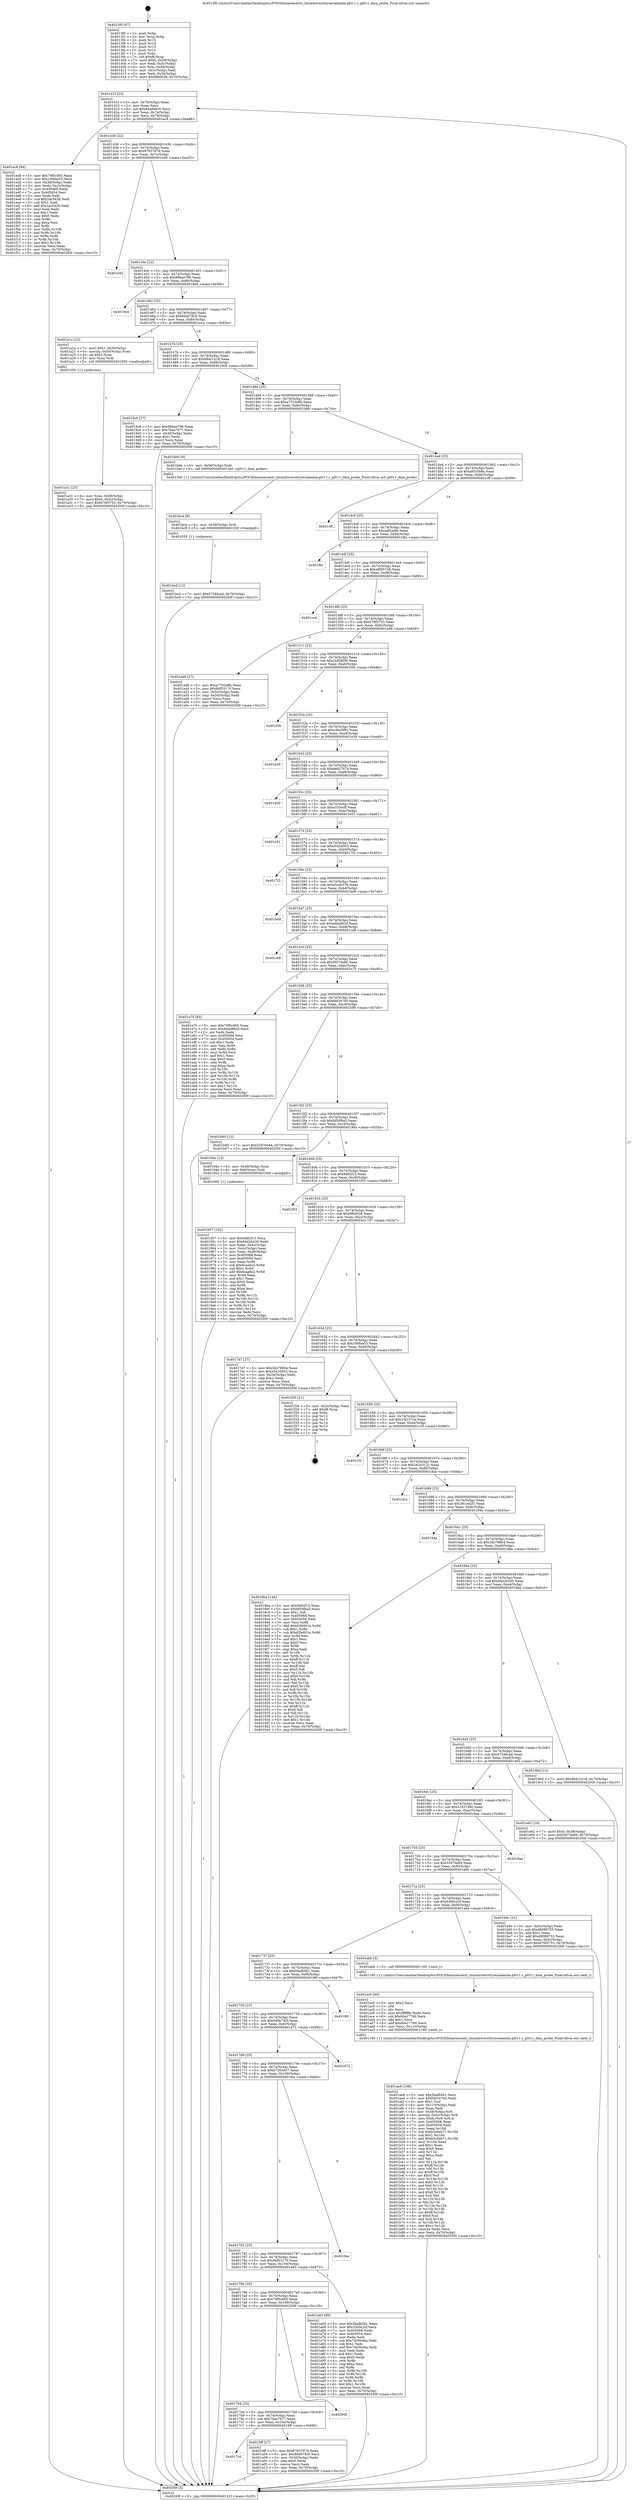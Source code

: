digraph "0x4013f0" {
  label = "0x4013f0 (/mnt/c/Users/mathe/Desktop/tcc/POCII/binaries/extr_linuxdriversttyserialamba-pl011.c_pl011_dma_probe_Final-ollvm.out::main(0))"
  labelloc = "t"
  node[shape=record]

  Entry [label="",width=0.3,height=0.3,shape=circle,fillcolor=black,style=filled]
  "0x40141f" [label="{
     0x40141f [23]\l
     | [instrs]\l
     &nbsp;&nbsp;0x40141f \<+3\>: mov -0x70(%rbp),%eax\l
     &nbsp;&nbsp;0x401422 \<+2\>: mov %eax,%ecx\l
     &nbsp;&nbsp;0x401424 \<+6\>: sub $0x84ad98c0,%ecx\l
     &nbsp;&nbsp;0x40142a \<+3\>: mov %eax,-0x74(%rbp)\l
     &nbsp;&nbsp;0x40142d \<+3\>: mov %ecx,-0x78(%rbp)\l
     &nbsp;&nbsp;0x401430 \<+6\>: je 0000000000401ec8 \<main+0xad8\>\l
  }"]
  "0x401ec8" [label="{
     0x401ec8 [94]\l
     | [instrs]\l
     &nbsp;&nbsp;0x401ec8 \<+5\>: mov $0x76f0c065,%eax\l
     &nbsp;&nbsp;0x401ecd \<+5\>: mov $0x106fae53,%ecx\l
     &nbsp;&nbsp;0x401ed2 \<+3\>: mov -0x38(%rbp),%edx\l
     &nbsp;&nbsp;0x401ed5 \<+3\>: mov %edx,-0x2c(%rbp)\l
     &nbsp;&nbsp;0x401ed8 \<+7\>: mov 0x405068,%edx\l
     &nbsp;&nbsp;0x401edf \<+7\>: mov 0x405054,%esi\l
     &nbsp;&nbsp;0x401ee6 \<+2\>: mov %edx,%edi\l
     &nbsp;&nbsp;0x401ee8 \<+6\>: sub $0x2ac5428,%edi\l
     &nbsp;&nbsp;0x401eee \<+3\>: sub $0x1,%edi\l
     &nbsp;&nbsp;0x401ef1 \<+6\>: add $0x2ac5428,%edi\l
     &nbsp;&nbsp;0x401ef7 \<+3\>: imul %edi,%edx\l
     &nbsp;&nbsp;0x401efa \<+3\>: and $0x1,%edx\l
     &nbsp;&nbsp;0x401efd \<+3\>: cmp $0x0,%edx\l
     &nbsp;&nbsp;0x401f00 \<+4\>: sete %r8b\l
     &nbsp;&nbsp;0x401f04 \<+3\>: cmp $0xa,%esi\l
     &nbsp;&nbsp;0x401f07 \<+4\>: setl %r9b\l
     &nbsp;&nbsp;0x401f0b \<+3\>: mov %r8b,%r10b\l
     &nbsp;&nbsp;0x401f0e \<+3\>: and %r9b,%r10b\l
     &nbsp;&nbsp;0x401f11 \<+3\>: xor %r9b,%r8b\l
     &nbsp;&nbsp;0x401f14 \<+3\>: or %r8b,%r10b\l
     &nbsp;&nbsp;0x401f17 \<+4\>: test $0x1,%r10b\l
     &nbsp;&nbsp;0x401f1b \<+3\>: cmovne %ecx,%eax\l
     &nbsp;&nbsp;0x401f1e \<+3\>: mov %eax,-0x70(%rbp)\l
     &nbsp;&nbsp;0x401f21 \<+5\>: jmp 000000000040200f \<main+0xc1f\>\l
  }"]
  "0x401436" [label="{
     0x401436 [22]\l
     | [instrs]\l
     &nbsp;&nbsp;0x401436 \<+5\>: jmp 000000000040143b \<main+0x4b\>\l
     &nbsp;&nbsp;0x40143b \<+3\>: mov -0x74(%rbp),%eax\l
     &nbsp;&nbsp;0x40143e \<+5\>: sub $0x8763767d,%eax\l
     &nbsp;&nbsp;0x401443 \<+3\>: mov %eax,-0x7c(%rbp)\l
     &nbsp;&nbsp;0x401446 \<+6\>: je 0000000000401e45 \<main+0xa55\>\l
  }"]
  Exit [label="",width=0.3,height=0.3,shape=circle,fillcolor=black,style=filled,peripheries=2]
  "0x401e45" [label="{
     0x401e45\l
  }", style=dashed]
  "0x40144c" [label="{
     0x40144c [22]\l
     | [instrs]\l
     &nbsp;&nbsp;0x40144c \<+5\>: jmp 0000000000401451 \<main+0x61\>\l
     &nbsp;&nbsp;0x401451 \<+3\>: mov -0x74(%rbp),%eax\l
     &nbsp;&nbsp;0x401454 \<+5\>: sub $0x886ae796,%eax\l
     &nbsp;&nbsp;0x401459 \<+3\>: mov %eax,-0x80(%rbp)\l
     &nbsp;&nbsp;0x40145c \<+6\>: je 00000000004019e4 \<main+0x5f4\>\l
  }"]
  "0x401bcd" [label="{
     0x401bcd [12]\l
     | [instrs]\l
     &nbsp;&nbsp;0x401bcd \<+7\>: movl $0x47348cad,-0x70(%rbp)\l
     &nbsp;&nbsp;0x401bd4 \<+5\>: jmp 000000000040200f \<main+0xc1f\>\l
  }"]
  "0x4019e4" [label="{
     0x4019e4\l
  }", style=dashed]
  "0x401462" [label="{
     0x401462 [25]\l
     | [instrs]\l
     &nbsp;&nbsp;0x401462 \<+5\>: jmp 0000000000401467 \<main+0x77\>\l
     &nbsp;&nbsp;0x401467 \<+3\>: mov -0x74(%rbp),%eax\l
     &nbsp;&nbsp;0x40146a \<+5\>: sub $0x8dd078c0,%eax\l
     &nbsp;&nbsp;0x40146f \<+6\>: mov %eax,-0x84(%rbp)\l
     &nbsp;&nbsp;0x401475 \<+6\>: je 0000000000401a1a \<main+0x62a\>\l
  }"]
  "0x401bc4" [label="{
     0x401bc4 [9]\l
     | [instrs]\l
     &nbsp;&nbsp;0x401bc4 \<+4\>: mov -0x58(%rbp),%rdi\l
     &nbsp;&nbsp;0x401bc8 \<+5\>: call 0000000000401030 \<free@plt\>\l
     | [calls]\l
     &nbsp;&nbsp;0x401030 \{1\} (unknown)\l
  }"]
  "0x401a1a" [label="{
     0x401a1a [23]\l
     | [instrs]\l
     &nbsp;&nbsp;0x401a1a \<+7\>: movl $0x1,-0x50(%rbp)\l
     &nbsp;&nbsp;0x401a21 \<+4\>: movslq -0x50(%rbp),%rax\l
     &nbsp;&nbsp;0x401a25 \<+4\>: shl $0x2,%rax\l
     &nbsp;&nbsp;0x401a29 \<+3\>: mov %rax,%rdi\l
     &nbsp;&nbsp;0x401a2c \<+5\>: call 0000000000401050 \<malloc@plt\>\l
     | [calls]\l
     &nbsp;&nbsp;0x401050 \{1\} (unknown)\l
  }"]
  "0x40147b" [label="{
     0x40147b [25]\l
     | [instrs]\l
     &nbsp;&nbsp;0x40147b \<+5\>: jmp 0000000000401480 \<main+0x90\>\l
     &nbsp;&nbsp;0x401480 \<+3\>: mov -0x74(%rbp),%eax\l
     &nbsp;&nbsp;0x401483 \<+5\>: sub $0x984c1418,%eax\l
     &nbsp;&nbsp;0x401488 \<+6\>: mov %eax,-0x88(%rbp)\l
     &nbsp;&nbsp;0x40148e \<+6\>: je 00000000004019c9 \<main+0x5d9\>\l
  }"]
  "0x401ae8" [label="{
     0x401ae8 [168]\l
     | [instrs]\l
     &nbsp;&nbsp;0x401ae8 \<+5\>: mov $0x5bafb5b1,%ecx\l
     &nbsp;&nbsp;0x401aed \<+5\>: mov $0xf4834760,%edx\l
     &nbsp;&nbsp;0x401af2 \<+3\>: mov $0x1,%sil\l
     &nbsp;&nbsp;0x401af5 \<+6\>: mov -0x110(%rbp),%edi\l
     &nbsp;&nbsp;0x401afb \<+3\>: imul %eax,%edi\l
     &nbsp;&nbsp;0x401afe \<+4\>: mov -0x58(%rbp),%r8\l
     &nbsp;&nbsp;0x401b02 \<+4\>: movslq -0x5c(%rbp),%r9\l
     &nbsp;&nbsp;0x401b06 \<+4\>: mov %edi,(%r8,%r9,4)\l
     &nbsp;&nbsp;0x401b0a \<+7\>: mov 0x405068,%eax\l
     &nbsp;&nbsp;0x401b11 \<+7\>: mov 0x405054,%edi\l
     &nbsp;&nbsp;0x401b18 \<+3\>: mov %eax,%r10d\l
     &nbsp;&nbsp;0x401b1b \<+7\>: sub $0xb3c0eb71,%r10d\l
     &nbsp;&nbsp;0x401b22 \<+4\>: sub $0x1,%r10d\l
     &nbsp;&nbsp;0x401b26 \<+7\>: add $0xb3c0eb71,%r10d\l
     &nbsp;&nbsp;0x401b2d \<+4\>: imul %r10d,%eax\l
     &nbsp;&nbsp;0x401b31 \<+3\>: and $0x1,%eax\l
     &nbsp;&nbsp;0x401b34 \<+3\>: cmp $0x0,%eax\l
     &nbsp;&nbsp;0x401b37 \<+4\>: sete %r11b\l
     &nbsp;&nbsp;0x401b3b \<+3\>: cmp $0xa,%edi\l
     &nbsp;&nbsp;0x401b3e \<+3\>: setl %bl\l
     &nbsp;&nbsp;0x401b41 \<+3\>: mov %r11b,%r14b\l
     &nbsp;&nbsp;0x401b44 \<+4\>: xor $0xff,%r14b\l
     &nbsp;&nbsp;0x401b48 \<+3\>: mov %bl,%r15b\l
     &nbsp;&nbsp;0x401b4b \<+4\>: xor $0xff,%r15b\l
     &nbsp;&nbsp;0x401b4f \<+4\>: xor $0x0,%sil\l
     &nbsp;&nbsp;0x401b53 \<+3\>: mov %r14b,%r12b\l
     &nbsp;&nbsp;0x401b56 \<+4\>: and $0x0,%r12b\l
     &nbsp;&nbsp;0x401b5a \<+3\>: and %sil,%r11b\l
     &nbsp;&nbsp;0x401b5d \<+3\>: mov %r15b,%r13b\l
     &nbsp;&nbsp;0x401b60 \<+4\>: and $0x0,%r13b\l
     &nbsp;&nbsp;0x401b64 \<+3\>: and %sil,%bl\l
     &nbsp;&nbsp;0x401b67 \<+3\>: or %r11b,%r12b\l
     &nbsp;&nbsp;0x401b6a \<+3\>: or %bl,%r13b\l
     &nbsp;&nbsp;0x401b6d \<+3\>: xor %r13b,%r12b\l
     &nbsp;&nbsp;0x401b70 \<+3\>: or %r15b,%r14b\l
     &nbsp;&nbsp;0x401b73 \<+4\>: xor $0xff,%r14b\l
     &nbsp;&nbsp;0x401b77 \<+4\>: or $0x0,%sil\l
     &nbsp;&nbsp;0x401b7b \<+3\>: and %sil,%r14b\l
     &nbsp;&nbsp;0x401b7e \<+3\>: or %r14b,%r12b\l
     &nbsp;&nbsp;0x401b81 \<+4\>: test $0x1,%r12b\l
     &nbsp;&nbsp;0x401b85 \<+3\>: cmovne %edx,%ecx\l
     &nbsp;&nbsp;0x401b88 \<+3\>: mov %ecx,-0x70(%rbp)\l
     &nbsp;&nbsp;0x401b8b \<+5\>: jmp 000000000040200f \<main+0xc1f\>\l
  }"]
  "0x4019c9" [label="{
     0x4019c9 [27]\l
     | [instrs]\l
     &nbsp;&nbsp;0x4019c9 \<+5\>: mov $0x886ae796,%eax\l
     &nbsp;&nbsp;0x4019ce \<+5\>: mov $0x7baa7677,%ecx\l
     &nbsp;&nbsp;0x4019d3 \<+3\>: mov -0x30(%rbp),%edx\l
     &nbsp;&nbsp;0x4019d6 \<+3\>: cmp $0x1,%edx\l
     &nbsp;&nbsp;0x4019d9 \<+3\>: cmovl %ecx,%eax\l
     &nbsp;&nbsp;0x4019dc \<+3\>: mov %eax,-0x70(%rbp)\l
     &nbsp;&nbsp;0x4019df \<+5\>: jmp 000000000040200f \<main+0xc1f\>\l
  }"]
  "0x401494" [label="{
     0x401494 [25]\l
     | [instrs]\l
     &nbsp;&nbsp;0x401494 \<+5\>: jmp 0000000000401499 \<main+0xa9\>\l
     &nbsp;&nbsp;0x401499 \<+3\>: mov -0x74(%rbp),%eax\l
     &nbsp;&nbsp;0x40149c \<+5\>: sub $0xa7702e8b,%eax\l
     &nbsp;&nbsp;0x4014a1 \<+6\>: mov %eax,-0x8c(%rbp)\l
     &nbsp;&nbsp;0x4014a7 \<+6\>: je 0000000000401bbb \<main+0x7cb\>\l
  }"]
  "0x401ac0" [label="{
     0x401ac0 [40]\l
     | [instrs]\l
     &nbsp;&nbsp;0x401ac0 \<+5\>: mov $0x2,%ecx\l
     &nbsp;&nbsp;0x401ac5 \<+1\>: cltd\l
     &nbsp;&nbsp;0x401ac6 \<+2\>: idiv %ecx\l
     &nbsp;&nbsp;0x401ac8 \<+6\>: imul $0xfffffffe,%edx,%ecx\l
     &nbsp;&nbsp;0x401ace \<+6\>: sub $0x60a17780,%ecx\l
     &nbsp;&nbsp;0x401ad4 \<+3\>: add $0x1,%ecx\l
     &nbsp;&nbsp;0x401ad7 \<+6\>: add $0x60a17780,%ecx\l
     &nbsp;&nbsp;0x401add \<+6\>: mov %ecx,-0x110(%rbp)\l
     &nbsp;&nbsp;0x401ae3 \<+5\>: call 0000000000401160 \<next_i\>\l
     | [calls]\l
     &nbsp;&nbsp;0x401160 \{1\} (/mnt/c/Users/mathe/Desktop/tcc/POCII/binaries/extr_linuxdriversttyserialamba-pl011.c_pl011_dma_probe_Final-ollvm.out::next_i)\l
  }"]
  "0x401bbb" [label="{
     0x401bbb [9]\l
     | [instrs]\l
     &nbsp;&nbsp;0x401bbb \<+4\>: mov -0x58(%rbp),%rdi\l
     &nbsp;&nbsp;0x401bbf \<+5\>: call 00000000004013e0 \<pl011_dma_probe\>\l
     | [calls]\l
     &nbsp;&nbsp;0x4013e0 \{1\} (/mnt/c/Users/mathe/Desktop/tcc/POCII/binaries/extr_linuxdriversttyserialamba-pl011.c_pl011_dma_probe_Final-ollvm.out::pl011_dma_probe)\l
  }"]
  "0x4014ad" [label="{
     0x4014ad [25]\l
     | [instrs]\l
     &nbsp;&nbsp;0x4014ad \<+5\>: jmp 00000000004014b2 \<main+0xc2\>\l
     &nbsp;&nbsp;0x4014b2 \<+3\>: mov -0x74(%rbp),%eax\l
     &nbsp;&nbsp;0x4014b5 \<+5\>: sub $0xa93c0b8a,%eax\l
     &nbsp;&nbsp;0x4014ba \<+6\>: mov %eax,-0x90(%rbp)\l
     &nbsp;&nbsp;0x4014c0 \<+6\>: je 0000000000401cff \<main+0x90f\>\l
  }"]
  "0x401a31" [label="{
     0x401a31 [23]\l
     | [instrs]\l
     &nbsp;&nbsp;0x401a31 \<+4\>: mov %rax,-0x58(%rbp)\l
     &nbsp;&nbsp;0x401a35 \<+7\>: movl $0x0,-0x5c(%rbp)\l
     &nbsp;&nbsp;0x401a3c \<+7\>: movl $0xb76f3753,-0x70(%rbp)\l
     &nbsp;&nbsp;0x401a43 \<+5\>: jmp 000000000040200f \<main+0xc1f\>\l
  }"]
  "0x401cff" [label="{
     0x401cff\l
  }", style=dashed]
  "0x4014c6" [label="{
     0x4014c6 [25]\l
     | [instrs]\l
     &nbsp;&nbsp;0x4014c6 \<+5\>: jmp 00000000004014cb \<main+0xdb\>\l
     &nbsp;&nbsp;0x4014cb \<+3\>: mov -0x74(%rbp),%eax\l
     &nbsp;&nbsp;0x4014ce \<+5\>: sub $0xadf2adf0,%eax\l
     &nbsp;&nbsp;0x4014d3 \<+6\>: mov %eax,-0x94(%rbp)\l
     &nbsp;&nbsp;0x4014d9 \<+6\>: je 0000000000401fbc \<main+0xbcc\>\l
  }"]
  "0x4017cd" [label="{
     0x4017cd\l
  }", style=dashed]
  "0x401fbc" [label="{
     0x401fbc\l
  }", style=dashed]
  "0x4014df" [label="{
     0x4014df [25]\l
     | [instrs]\l
     &nbsp;&nbsp;0x4014df \<+5\>: jmp 00000000004014e4 \<main+0xf4\>\l
     &nbsp;&nbsp;0x4014e4 \<+3\>: mov -0x74(%rbp),%eax\l
     &nbsp;&nbsp;0x4014e7 \<+5\>: sub $0xaf605749,%eax\l
     &nbsp;&nbsp;0x4014ec \<+6\>: mov %eax,-0x98(%rbp)\l
     &nbsp;&nbsp;0x4014f2 \<+6\>: je 0000000000401ce4 \<main+0x8f4\>\l
  }"]
  "0x4019ff" [label="{
     0x4019ff [27]\l
     | [instrs]\l
     &nbsp;&nbsp;0x4019ff \<+5\>: mov $0x8763767d,%eax\l
     &nbsp;&nbsp;0x401a04 \<+5\>: mov $0x8dd078c0,%ecx\l
     &nbsp;&nbsp;0x401a09 \<+3\>: mov -0x30(%rbp),%edx\l
     &nbsp;&nbsp;0x401a0c \<+3\>: cmp $0x0,%edx\l
     &nbsp;&nbsp;0x401a0f \<+3\>: cmove %ecx,%eax\l
     &nbsp;&nbsp;0x401a12 \<+3\>: mov %eax,-0x70(%rbp)\l
     &nbsp;&nbsp;0x401a15 \<+5\>: jmp 000000000040200f \<main+0xc1f\>\l
  }"]
  "0x401ce4" [label="{
     0x401ce4\l
  }", style=dashed]
  "0x4014f8" [label="{
     0x4014f8 [25]\l
     | [instrs]\l
     &nbsp;&nbsp;0x4014f8 \<+5\>: jmp 00000000004014fd \<main+0x10d\>\l
     &nbsp;&nbsp;0x4014fd \<+3\>: mov -0x74(%rbp),%eax\l
     &nbsp;&nbsp;0x401500 \<+5\>: sub $0xb76f3753,%eax\l
     &nbsp;&nbsp;0x401505 \<+6\>: mov %eax,-0x9c(%rbp)\l
     &nbsp;&nbsp;0x40150b \<+6\>: je 0000000000401a48 \<main+0x658\>\l
  }"]
  "0x4017b4" [label="{
     0x4017b4 [25]\l
     | [instrs]\l
     &nbsp;&nbsp;0x4017b4 \<+5\>: jmp 00000000004017b9 \<main+0x3c9\>\l
     &nbsp;&nbsp;0x4017b9 \<+3\>: mov -0x74(%rbp),%eax\l
     &nbsp;&nbsp;0x4017bc \<+5\>: sub $0x7baa7677,%eax\l
     &nbsp;&nbsp;0x4017c1 \<+6\>: mov %eax,-0x10c(%rbp)\l
     &nbsp;&nbsp;0x4017c7 \<+6\>: je 00000000004019ff \<main+0x60f\>\l
  }"]
  "0x401a48" [label="{
     0x401a48 [27]\l
     | [instrs]\l
     &nbsp;&nbsp;0x401a48 \<+5\>: mov $0xa7702e8b,%eax\l
     &nbsp;&nbsp;0x401a4d \<+5\>: mov $0x6bf53170,%ecx\l
     &nbsp;&nbsp;0x401a52 \<+3\>: mov -0x5c(%rbp),%edx\l
     &nbsp;&nbsp;0x401a55 \<+3\>: cmp -0x50(%rbp),%edx\l
     &nbsp;&nbsp;0x401a58 \<+3\>: cmovl %ecx,%eax\l
     &nbsp;&nbsp;0x401a5b \<+3\>: mov %eax,-0x70(%rbp)\l
     &nbsp;&nbsp;0x401a5e \<+5\>: jmp 000000000040200f \<main+0xc1f\>\l
  }"]
  "0x401511" [label="{
     0x401511 [25]\l
     | [instrs]\l
     &nbsp;&nbsp;0x401511 \<+5\>: jmp 0000000000401516 \<main+0x126\>\l
     &nbsp;&nbsp;0x401516 \<+3\>: mov -0x74(%rbp),%eax\l
     &nbsp;&nbsp;0x401519 \<+5\>: sub $0xc2d58f38,%eax\l
     &nbsp;&nbsp;0x40151e \<+6\>: mov %eax,-0xa0(%rbp)\l
     &nbsp;&nbsp;0x401524 \<+6\>: je 0000000000401f3b \<main+0xb4b\>\l
  }"]
  "0x402008" [label="{
     0x402008\l
  }", style=dashed]
  "0x401f3b" [label="{
     0x401f3b\l
  }", style=dashed]
  "0x40152a" [label="{
     0x40152a [25]\l
     | [instrs]\l
     &nbsp;&nbsp;0x40152a \<+5\>: jmp 000000000040152f \<main+0x13f\>\l
     &nbsp;&nbsp;0x40152f \<+3\>: mov -0x74(%rbp),%eax\l
     &nbsp;&nbsp;0x401532 \<+5\>: sub $0xc4bc0f91,%eax\l
     &nbsp;&nbsp;0x401537 \<+6\>: mov %eax,-0xa4(%rbp)\l
     &nbsp;&nbsp;0x40153d \<+6\>: je 0000000000401e39 \<main+0xa49\>\l
  }"]
  "0x40179b" [label="{
     0x40179b [25]\l
     | [instrs]\l
     &nbsp;&nbsp;0x40179b \<+5\>: jmp 00000000004017a0 \<main+0x3b0\>\l
     &nbsp;&nbsp;0x4017a0 \<+3\>: mov -0x74(%rbp),%eax\l
     &nbsp;&nbsp;0x4017a3 \<+5\>: sub $0x76f0c065,%eax\l
     &nbsp;&nbsp;0x4017a8 \<+6\>: mov %eax,-0x108(%rbp)\l
     &nbsp;&nbsp;0x4017ae \<+6\>: je 0000000000402008 \<main+0xc18\>\l
  }"]
  "0x401e39" [label="{
     0x401e39\l
  }", style=dashed]
  "0x401543" [label="{
     0x401543 [25]\l
     | [instrs]\l
     &nbsp;&nbsp;0x401543 \<+5\>: jmp 0000000000401548 \<main+0x158\>\l
     &nbsp;&nbsp;0x401548 \<+3\>: mov -0x74(%rbp),%eax\l
     &nbsp;&nbsp;0x40154b \<+5\>: sub $0xded27b74,%eax\l
     &nbsp;&nbsp;0x401550 \<+6\>: mov %eax,-0xa8(%rbp)\l
     &nbsp;&nbsp;0x401556 \<+6\>: je 0000000000401d59 \<main+0x969\>\l
  }"]
  "0x401a63" [label="{
     0x401a63 [88]\l
     | [instrs]\l
     &nbsp;&nbsp;0x401a63 \<+5\>: mov $0x5bafb5b1,%eax\l
     &nbsp;&nbsp;0x401a68 \<+5\>: mov $0x5300c2cf,%ecx\l
     &nbsp;&nbsp;0x401a6d \<+7\>: mov 0x405068,%edx\l
     &nbsp;&nbsp;0x401a74 \<+7\>: mov 0x405054,%esi\l
     &nbsp;&nbsp;0x401a7b \<+2\>: mov %edx,%edi\l
     &nbsp;&nbsp;0x401a7d \<+6\>: sub $0x74d3b46a,%edi\l
     &nbsp;&nbsp;0x401a83 \<+3\>: sub $0x1,%edi\l
     &nbsp;&nbsp;0x401a86 \<+6\>: add $0x74d3b46a,%edi\l
     &nbsp;&nbsp;0x401a8c \<+3\>: imul %edi,%edx\l
     &nbsp;&nbsp;0x401a8f \<+3\>: and $0x1,%edx\l
     &nbsp;&nbsp;0x401a92 \<+3\>: cmp $0x0,%edx\l
     &nbsp;&nbsp;0x401a95 \<+4\>: sete %r8b\l
     &nbsp;&nbsp;0x401a99 \<+3\>: cmp $0xa,%esi\l
     &nbsp;&nbsp;0x401a9c \<+4\>: setl %r9b\l
     &nbsp;&nbsp;0x401aa0 \<+3\>: mov %r8b,%r10b\l
     &nbsp;&nbsp;0x401aa3 \<+3\>: and %r9b,%r10b\l
     &nbsp;&nbsp;0x401aa6 \<+3\>: xor %r9b,%r8b\l
     &nbsp;&nbsp;0x401aa9 \<+3\>: or %r8b,%r10b\l
     &nbsp;&nbsp;0x401aac \<+4\>: test $0x1,%r10b\l
     &nbsp;&nbsp;0x401ab0 \<+3\>: cmovne %ecx,%eax\l
     &nbsp;&nbsp;0x401ab3 \<+3\>: mov %eax,-0x70(%rbp)\l
     &nbsp;&nbsp;0x401ab6 \<+5\>: jmp 000000000040200f \<main+0xc1f\>\l
  }"]
  "0x401d59" [label="{
     0x401d59\l
  }", style=dashed]
  "0x40155c" [label="{
     0x40155c [25]\l
     | [instrs]\l
     &nbsp;&nbsp;0x40155c \<+5\>: jmp 0000000000401561 \<main+0x171\>\l
     &nbsp;&nbsp;0x401561 \<+3\>: mov -0x74(%rbp),%eax\l
     &nbsp;&nbsp;0x401564 \<+5\>: sub $0xe335ecff,%eax\l
     &nbsp;&nbsp;0x401569 \<+6\>: mov %eax,-0xac(%rbp)\l
     &nbsp;&nbsp;0x40156f \<+6\>: je 0000000000401e51 \<main+0xa61\>\l
  }"]
  "0x401782" [label="{
     0x401782 [25]\l
     | [instrs]\l
     &nbsp;&nbsp;0x401782 \<+5\>: jmp 0000000000401787 \<main+0x397\>\l
     &nbsp;&nbsp;0x401787 \<+3\>: mov -0x74(%rbp),%eax\l
     &nbsp;&nbsp;0x40178a \<+5\>: sub $0x6bf53170,%eax\l
     &nbsp;&nbsp;0x40178f \<+6\>: mov %eax,-0x104(%rbp)\l
     &nbsp;&nbsp;0x401795 \<+6\>: je 0000000000401a63 \<main+0x673\>\l
  }"]
  "0x401e51" [label="{
     0x401e51\l
  }", style=dashed]
  "0x401575" [label="{
     0x401575 [25]\l
     | [instrs]\l
     &nbsp;&nbsp;0x401575 \<+5\>: jmp 000000000040157a \<main+0x18a\>\l
     &nbsp;&nbsp;0x40157a \<+3\>: mov -0x74(%rbp),%eax\l
     &nbsp;&nbsp;0x40157d \<+5\>: sub $0xe542d502,%eax\l
     &nbsp;&nbsp;0x401582 \<+6\>: mov %eax,-0xb0(%rbp)\l
     &nbsp;&nbsp;0x401588 \<+6\>: je 00000000004017f2 \<main+0x402\>\l
  }"]
  "0x401fea" [label="{
     0x401fea\l
  }", style=dashed]
  "0x4017f2" [label="{
     0x4017f2\l
  }", style=dashed]
  "0x40158e" [label="{
     0x40158e [25]\l
     | [instrs]\l
     &nbsp;&nbsp;0x40158e \<+5\>: jmp 0000000000401593 \<main+0x1a3\>\l
     &nbsp;&nbsp;0x401593 \<+3\>: mov -0x74(%rbp),%eax\l
     &nbsp;&nbsp;0x401596 \<+5\>: sub $0xe5cdb576,%eax\l
     &nbsp;&nbsp;0x40159b \<+6\>: mov %eax,-0xb4(%rbp)\l
     &nbsp;&nbsp;0x4015a1 \<+6\>: je 0000000000401bd9 \<main+0x7e9\>\l
  }"]
  "0x401769" [label="{
     0x401769 [25]\l
     | [instrs]\l
     &nbsp;&nbsp;0x401769 \<+5\>: jmp 000000000040176e \<main+0x37e\>\l
     &nbsp;&nbsp;0x40176e \<+3\>: mov -0x74(%rbp),%eax\l
     &nbsp;&nbsp;0x401771 \<+5\>: sub $0x67203e57,%eax\l
     &nbsp;&nbsp;0x401776 \<+6\>: mov %eax,-0x100(%rbp)\l
     &nbsp;&nbsp;0x40177c \<+6\>: je 0000000000401fea \<main+0xbfa\>\l
  }"]
  "0x401bd9" [label="{
     0x401bd9\l
  }", style=dashed]
  "0x4015a7" [label="{
     0x4015a7 [25]\l
     | [instrs]\l
     &nbsp;&nbsp;0x4015a7 \<+5\>: jmp 00000000004015ac \<main+0x1bc\>\l
     &nbsp;&nbsp;0x4015ac \<+3\>: mov -0x74(%rbp),%eax\l
     &nbsp;&nbsp;0x4015af \<+5\>: sub $0xed9ab62d,%eax\l
     &nbsp;&nbsp;0x4015b4 \<+6\>: mov %eax,-0xb8(%rbp)\l
     &nbsp;&nbsp;0x4015ba \<+6\>: je 0000000000401cd8 \<main+0x8e8\>\l
  }"]
  "0x401d72" [label="{
     0x401d72\l
  }", style=dashed]
  "0x401cd8" [label="{
     0x401cd8\l
  }", style=dashed]
  "0x4015c0" [label="{
     0x4015c0 [25]\l
     | [instrs]\l
     &nbsp;&nbsp;0x4015c0 \<+5\>: jmp 00000000004015c5 \<main+0x1d5\>\l
     &nbsp;&nbsp;0x4015c5 \<+3\>: mov -0x74(%rbp),%eax\l
     &nbsp;&nbsp;0x4015c8 \<+5\>: sub $0xf3074e66,%eax\l
     &nbsp;&nbsp;0x4015cd \<+6\>: mov %eax,-0xbc(%rbp)\l
     &nbsp;&nbsp;0x4015d3 \<+6\>: je 0000000000401e75 \<main+0xa85\>\l
  }"]
  "0x401750" [label="{
     0x401750 [25]\l
     | [instrs]\l
     &nbsp;&nbsp;0x401750 \<+5\>: jmp 0000000000401755 \<main+0x365\>\l
     &nbsp;&nbsp;0x401755 \<+3\>: mov -0x74(%rbp),%eax\l
     &nbsp;&nbsp;0x401758 \<+5\>: sub $0x649b74f3,%eax\l
     &nbsp;&nbsp;0x40175d \<+6\>: mov %eax,-0xfc(%rbp)\l
     &nbsp;&nbsp;0x401763 \<+6\>: je 0000000000401d72 \<main+0x982\>\l
  }"]
  "0x401e75" [label="{
     0x401e75 [83]\l
     | [instrs]\l
     &nbsp;&nbsp;0x401e75 \<+5\>: mov $0x76f0c065,%eax\l
     &nbsp;&nbsp;0x401e7a \<+5\>: mov $0x84ad98c0,%ecx\l
     &nbsp;&nbsp;0x401e7f \<+2\>: xor %edx,%edx\l
     &nbsp;&nbsp;0x401e81 \<+7\>: mov 0x405068,%esi\l
     &nbsp;&nbsp;0x401e88 \<+7\>: mov 0x405054,%edi\l
     &nbsp;&nbsp;0x401e8f \<+3\>: sub $0x1,%edx\l
     &nbsp;&nbsp;0x401e92 \<+3\>: mov %esi,%r8d\l
     &nbsp;&nbsp;0x401e95 \<+3\>: add %edx,%r8d\l
     &nbsp;&nbsp;0x401e98 \<+4\>: imul %r8d,%esi\l
     &nbsp;&nbsp;0x401e9c \<+3\>: and $0x1,%esi\l
     &nbsp;&nbsp;0x401e9f \<+3\>: cmp $0x0,%esi\l
     &nbsp;&nbsp;0x401ea2 \<+4\>: sete %r9b\l
     &nbsp;&nbsp;0x401ea6 \<+3\>: cmp $0xa,%edi\l
     &nbsp;&nbsp;0x401ea9 \<+4\>: setl %r10b\l
     &nbsp;&nbsp;0x401ead \<+3\>: mov %r9b,%r11b\l
     &nbsp;&nbsp;0x401eb0 \<+3\>: and %r10b,%r11b\l
     &nbsp;&nbsp;0x401eb3 \<+3\>: xor %r10b,%r9b\l
     &nbsp;&nbsp;0x401eb6 \<+3\>: or %r9b,%r11b\l
     &nbsp;&nbsp;0x401eb9 \<+4\>: test $0x1,%r11b\l
     &nbsp;&nbsp;0x401ebd \<+3\>: cmovne %ecx,%eax\l
     &nbsp;&nbsp;0x401ec0 \<+3\>: mov %eax,-0x70(%rbp)\l
     &nbsp;&nbsp;0x401ec3 \<+5\>: jmp 000000000040200f \<main+0xc1f\>\l
  }"]
  "0x4015d9" [label="{
     0x4015d9 [25]\l
     | [instrs]\l
     &nbsp;&nbsp;0x4015d9 \<+5\>: jmp 00000000004015de \<main+0x1ee\>\l
     &nbsp;&nbsp;0x4015de \<+3\>: mov -0x74(%rbp),%eax\l
     &nbsp;&nbsp;0x4015e1 \<+5\>: sub $0xf4834760,%eax\l
     &nbsp;&nbsp;0x4015e6 \<+6\>: mov %eax,-0xc0(%rbp)\l
     &nbsp;&nbsp;0x4015ec \<+6\>: je 0000000000401b90 \<main+0x7a0\>\l
  }"]
  "0x401f6f" [label="{
     0x401f6f\l
  }", style=dashed]
  "0x401b90" [label="{
     0x401b90 [12]\l
     | [instrs]\l
     &nbsp;&nbsp;0x401b90 \<+7\>: movl $0x52970e84,-0x70(%rbp)\l
     &nbsp;&nbsp;0x401b97 \<+5\>: jmp 000000000040200f \<main+0xc1f\>\l
  }"]
  "0x4015f2" [label="{
     0x4015f2 [25]\l
     | [instrs]\l
     &nbsp;&nbsp;0x4015f2 \<+5\>: jmp 00000000004015f7 \<main+0x207\>\l
     &nbsp;&nbsp;0x4015f7 \<+3\>: mov -0x74(%rbp),%eax\l
     &nbsp;&nbsp;0x4015fa \<+5\>: sub $0xfd50fba5,%eax\l
     &nbsp;&nbsp;0x4015ff \<+6\>: mov %eax,-0xc4(%rbp)\l
     &nbsp;&nbsp;0x401605 \<+6\>: je 000000000040194a \<main+0x55a\>\l
  }"]
  "0x401737" [label="{
     0x401737 [25]\l
     | [instrs]\l
     &nbsp;&nbsp;0x401737 \<+5\>: jmp 000000000040173c \<main+0x34c\>\l
     &nbsp;&nbsp;0x40173c \<+3\>: mov -0x74(%rbp),%eax\l
     &nbsp;&nbsp;0x40173f \<+5\>: sub $0x5bafb5b1,%eax\l
     &nbsp;&nbsp;0x401744 \<+6\>: mov %eax,-0xf8(%rbp)\l
     &nbsp;&nbsp;0x40174a \<+6\>: je 0000000000401f6f \<main+0xb7f\>\l
  }"]
  "0x40194a" [label="{
     0x40194a [13]\l
     | [instrs]\l
     &nbsp;&nbsp;0x40194a \<+4\>: mov -0x48(%rbp),%rax\l
     &nbsp;&nbsp;0x40194e \<+4\>: mov 0x8(%rax),%rdi\l
     &nbsp;&nbsp;0x401952 \<+5\>: call 0000000000401060 \<atoi@plt\>\l
     | [calls]\l
     &nbsp;&nbsp;0x401060 \{1\} (unknown)\l
  }"]
  "0x40160b" [label="{
     0x40160b [25]\l
     | [instrs]\l
     &nbsp;&nbsp;0x40160b \<+5\>: jmp 0000000000401610 \<main+0x220\>\l
     &nbsp;&nbsp;0x401610 \<+3\>: mov -0x74(%rbp),%eax\l
     &nbsp;&nbsp;0x401613 \<+5\>: sub $0x9482f15,%eax\l
     &nbsp;&nbsp;0x401618 \<+6\>: mov %eax,-0xc8(%rbp)\l
     &nbsp;&nbsp;0x40161e \<+6\>: je 0000000000401f53 \<main+0xb63\>\l
  }"]
  "0x401abb" [label="{
     0x401abb [5]\l
     | [instrs]\l
     &nbsp;&nbsp;0x401abb \<+5\>: call 0000000000401160 \<next_i\>\l
     | [calls]\l
     &nbsp;&nbsp;0x401160 \{1\} (/mnt/c/Users/mathe/Desktop/tcc/POCII/binaries/extr_linuxdriversttyserialamba-pl011.c_pl011_dma_probe_Final-ollvm.out::next_i)\l
  }"]
  "0x401f53" [label="{
     0x401f53\l
  }", style=dashed]
  "0x401624" [label="{
     0x401624 [25]\l
     | [instrs]\l
     &nbsp;&nbsp;0x401624 \<+5\>: jmp 0000000000401629 \<main+0x239\>\l
     &nbsp;&nbsp;0x401629 \<+3\>: mov -0x74(%rbp),%eax\l
     &nbsp;&nbsp;0x40162c \<+5\>: sub $0x9fb0028,%eax\l
     &nbsp;&nbsp;0x401631 \<+6\>: mov %eax,-0xcc(%rbp)\l
     &nbsp;&nbsp;0x401637 \<+6\>: je 00000000004017d7 \<main+0x3e7\>\l
  }"]
  "0x40171e" [label="{
     0x40171e [25]\l
     | [instrs]\l
     &nbsp;&nbsp;0x40171e \<+5\>: jmp 0000000000401723 \<main+0x333\>\l
     &nbsp;&nbsp;0x401723 \<+3\>: mov -0x74(%rbp),%eax\l
     &nbsp;&nbsp;0x401726 \<+5\>: sub $0x5300c2cf,%eax\l
     &nbsp;&nbsp;0x40172b \<+6\>: mov %eax,-0xf4(%rbp)\l
     &nbsp;&nbsp;0x401731 \<+6\>: je 0000000000401abb \<main+0x6cb\>\l
  }"]
  "0x4017d7" [label="{
     0x4017d7 [27]\l
     | [instrs]\l
     &nbsp;&nbsp;0x4017d7 \<+5\>: mov $0x3dc798b4,%eax\l
     &nbsp;&nbsp;0x4017dc \<+5\>: mov $0xe542d502,%ecx\l
     &nbsp;&nbsp;0x4017e1 \<+3\>: mov -0x34(%rbp),%edx\l
     &nbsp;&nbsp;0x4017e4 \<+3\>: cmp $0x2,%edx\l
     &nbsp;&nbsp;0x4017e7 \<+3\>: cmovne %ecx,%eax\l
     &nbsp;&nbsp;0x4017ea \<+3\>: mov %eax,-0x70(%rbp)\l
     &nbsp;&nbsp;0x4017ed \<+5\>: jmp 000000000040200f \<main+0xc1f\>\l
  }"]
  "0x40163d" [label="{
     0x40163d [25]\l
     | [instrs]\l
     &nbsp;&nbsp;0x40163d \<+5\>: jmp 0000000000401642 \<main+0x252\>\l
     &nbsp;&nbsp;0x401642 \<+3\>: mov -0x74(%rbp),%eax\l
     &nbsp;&nbsp;0x401645 \<+5\>: sub $0x106fae53,%eax\l
     &nbsp;&nbsp;0x40164a \<+6\>: mov %eax,-0xd0(%rbp)\l
     &nbsp;&nbsp;0x401650 \<+6\>: je 0000000000401f26 \<main+0xb36\>\l
  }"]
  "0x40200f" [label="{
     0x40200f [5]\l
     | [instrs]\l
     &nbsp;&nbsp;0x40200f \<+5\>: jmp 000000000040141f \<main+0x2f\>\l
  }"]
  "0x4013f0" [label="{
     0x4013f0 [47]\l
     | [instrs]\l
     &nbsp;&nbsp;0x4013f0 \<+1\>: push %rbp\l
     &nbsp;&nbsp;0x4013f1 \<+3\>: mov %rsp,%rbp\l
     &nbsp;&nbsp;0x4013f4 \<+2\>: push %r15\l
     &nbsp;&nbsp;0x4013f6 \<+2\>: push %r14\l
     &nbsp;&nbsp;0x4013f8 \<+2\>: push %r13\l
     &nbsp;&nbsp;0x4013fa \<+2\>: push %r12\l
     &nbsp;&nbsp;0x4013fc \<+1\>: push %rbx\l
     &nbsp;&nbsp;0x4013fd \<+7\>: sub $0xf8,%rsp\l
     &nbsp;&nbsp;0x401404 \<+7\>: movl $0x0,-0x38(%rbp)\l
     &nbsp;&nbsp;0x40140b \<+3\>: mov %edi,-0x3c(%rbp)\l
     &nbsp;&nbsp;0x40140e \<+4\>: mov %rsi,-0x48(%rbp)\l
     &nbsp;&nbsp;0x401412 \<+3\>: mov -0x3c(%rbp),%edi\l
     &nbsp;&nbsp;0x401415 \<+3\>: mov %edi,-0x34(%rbp)\l
     &nbsp;&nbsp;0x401418 \<+7\>: movl $0x9fb0028,-0x70(%rbp)\l
  }"]
  "0x401b9c" [label="{
     0x401b9c [31]\l
     | [instrs]\l
     &nbsp;&nbsp;0x401b9c \<+3\>: mov -0x5c(%rbp),%eax\l
     &nbsp;&nbsp;0x401b9f \<+5\>: sub $0xd8089753,%eax\l
     &nbsp;&nbsp;0x401ba4 \<+3\>: add $0x1,%eax\l
     &nbsp;&nbsp;0x401ba7 \<+5\>: add $0xd8089753,%eax\l
     &nbsp;&nbsp;0x401bac \<+3\>: mov %eax,-0x5c(%rbp)\l
     &nbsp;&nbsp;0x401baf \<+7\>: movl $0xb76f3753,-0x70(%rbp)\l
     &nbsp;&nbsp;0x401bb6 \<+5\>: jmp 000000000040200f \<main+0xc1f\>\l
  }"]
  "0x401f26" [label="{
     0x401f26 [21]\l
     | [instrs]\l
     &nbsp;&nbsp;0x401f26 \<+3\>: mov -0x2c(%rbp),%eax\l
     &nbsp;&nbsp;0x401f29 \<+7\>: add $0xf8,%rsp\l
     &nbsp;&nbsp;0x401f30 \<+1\>: pop %rbx\l
     &nbsp;&nbsp;0x401f31 \<+2\>: pop %r12\l
     &nbsp;&nbsp;0x401f33 \<+2\>: pop %r13\l
     &nbsp;&nbsp;0x401f35 \<+2\>: pop %r14\l
     &nbsp;&nbsp;0x401f37 \<+2\>: pop %r15\l
     &nbsp;&nbsp;0x401f39 \<+1\>: pop %rbp\l
     &nbsp;&nbsp;0x401f3a \<+1\>: ret\l
  }"]
  "0x401656" [label="{
     0x401656 [25]\l
     | [instrs]\l
     &nbsp;&nbsp;0x401656 \<+5\>: jmp 000000000040165b \<main+0x26b\>\l
     &nbsp;&nbsp;0x40165b \<+3\>: mov -0x74(%rbp),%eax\l
     &nbsp;&nbsp;0x40165e \<+5\>: sub $0x15f157ca,%eax\l
     &nbsp;&nbsp;0x401663 \<+6\>: mov %eax,-0xd4(%rbp)\l
     &nbsp;&nbsp;0x401669 \<+6\>: je 0000000000401c5f \<main+0x86f\>\l
  }"]
  "0x401705" [label="{
     0x401705 [25]\l
     | [instrs]\l
     &nbsp;&nbsp;0x401705 \<+5\>: jmp 000000000040170a \<main+0x31a\>\l
     &nbsp;&nbsp;0x40170a \<+3\>: mov -0x74(%rbp),%eax\l
     &nbsp;&nbsp;0x40170d \<+5\>: sub $0x52970e84,%eax\l
     &nbsp;&nbsp;0x401712 \<+6\>: mov %eax,-0xf0(%rbp)\l
     &nbsp;&nbsp;0x401718 \<+6\>: je 0000000000401b9c \<main+0x7ac\>\l
  }"]
  "0x401c5f" [label="{
     0x401c5f\l
  }", style=dashed]
  "0x40166f" [label="{
     0x40166f [25]\l
     | [instrs]\l
     &nbsp;&nbsp;0x40166f \<+5\>: jmp 0000000000401674 \<main+0x284\>\l
     &nbsp;&nbsp;0x401674 \<+3\>: mov -0x74(%rbp),%eax\l
     &nbsp;&nbsp;0x401677 \<+5\>: sub $0x2620312c,%eax\l
     &nbsp;&nbsp;0x40167c \<+6\>: mov %eax,-0xd8(%rbp)\l
     &nbsp;&nbsp;0x401682 \<+6\>: je 0000000000401dca \<main+0x9da\>\l
  }"]
  "0x4018ae" [label="{
     0x4018ae\l
  }", style=dashed]
  "0x401dca" [label="{
     0x401dca\l
  }", style=dashed]
  "0x401688" [label="{
     0x401688 [25]\l
     | [instrs]\l
     &nbsp;&nbsp;0x401688 \<+5\>: jmp 000000000040168d \<main+0x29d\>\l
     &nbsp;&nbsp;0x40168d \<+3\>: mov -0x74(%rbp),%eax\l
     &nbsp;&nbsp;0x401690 \<+5\>: sub $0x361e42f1,%eax\l
     &nbsp;&nbsp;0x401695 \<+6\>: mov %eax,-0xdc(%rbp)\l
     &nbsp;&nbsp;0x40169b \<+6\>: je 000000000040184a \<main+0x45a\>\l
  }"]
  "0x4016ec" [label="{
     0x4016ec [25]\l
     | [instrs]\l
     &nbsp;&nbsp;0x4016ec \<+5\>: jmp 00000000004016f1 \<main+0x301\>\l
     &nbsp;&nbsp;0x4016f1 \<+3\>: mov -0x74(%rbp),%eax\l
     &nbsp;&nbsp;0x4016f4 \<+5\>: sub $0x51837d9c,%eax\l
     &nbsp;&nbsp;0x4016f9 \<+6\>: mov %eax,-0xec(%rbp)\l
     &nbsp;&nbsp;0x4016ff \<+6\>: je 00000000004018ae \<main+0x4be\>\l
  }"]
  "0x40184a" [label="{
     0x40184a\l
  }", style=dashed]
  "0x4016a1" [label="{
     0x4016a1 [25]\l
     | [instrs]\l
     &nbsp;&nbsp;0x4016a1 \<+5\>: jmp 00000000004016a6 \<main+0x2b6\>\l
     &nbsp;&nbsp;0x4016a6 \<+3\>: mov -0x74(%rbp),%eax\l
     &nbsp;&nbsp;0x4016a9 \<+5\>: sub $0x3dc798b4,%eax\l
     &nbsp;&nbsp;0x4016ae \<+6\>: mov %eax,-0xe0(%rbp)\l
     &nbsp;&nbsp;0x4016b4 \<+6\>: je 00000000004018ba \<main+0x4ca\>\l
  }"]
  "0x401e62" [label="{
     0x401e62 [19]\l
     | [instrs]\l
     &nbsp;&nbsp;0x401e62 \<+7\>: movl $0x0,-0x38(%rbp)\l
     &nbsp;&nbsp;0x401e69 \<+7\>: movl $0xf3074e66,-0x70(%rbp)\l
     &nbsp;&nbsp;0x401e70 \<+5\>: jmp 000000000040200f \<main+0xc1f\>\l
  }"]
  "0x4018ba" [label="{
     0x4018ba [144]\l
     | [instrs]\l
     &nbsp;&nbsp;0x4018ba \<+5\>: mov $0x9482f15,%eax\l
     &nbsp;&nbsp;0x4018bf \<+5\>: mov $0xfd50fba5,%ecx\l
     &nbsp;&nbsp;0x4018c4 \<+2\>: mov $0x1,%dl\l
     &nbsp;&nbsp;0x4018c6 \<+7\>: mov 0x405068,%esi\l
     &nbsp;&nbsp;0x4018cd \<+7\>: mov 0x405054,%edi\l
     &nbsp;&nbsp;0x4018d4 \<+3\>: mov %esi,%r8d\l
     &nbsp;&nbsp;0x4018d7 \<+7\>: add $0xd2fe001e,%r8d\l
     &nbsp;&nbsp;0x4018de \<+4\>: sub $0x1,%r8d\l
     &nbsp;&nbsp;0x4018e2 \<+7\>: sub $0xd2fe001e,%r8d\l
     &nbsp;&nbsp;0x4018e9 \<+4\>: imul %r8d,%esi\l
     &nbsp;&nbsp;0x4018ed \<+3\>: and $0x1,%esi\l
     &nbsp;&nbsp;0x4018f0 \<+3\>: cmp $0x0,%esi\l
     &nbsp;&nbsp;0x4018f3 \<+4\>: sete %r9b\l
     &nbsp;&nbsp;0x4018f7 \<+3\>: cmp $0xa,%edi\l
     &nbsp;&nbsp;0x4018fa \<+4\>: setl %r10b\l
     &nbsp;&nbsp;0x4018fe \<+3\>: mov %r9b,%r11b\l
     &nbsp;&nbsp;0x401901 \<+4\>: xor $0xff,%r11b\l
     &nbsp;&nbsp;0x401905 \<+3\>: mov %r10b,%bl\l
     &nbsp;&nbsp;0x401908 \<+3\>: xor $0xff,%bl\l
     &nbsp;&nbsp;0x40190b \<+3\>: xor $0x0,%dl\l
     &nbsp;&nbsp;0x40190e \<+3\>: mov %r11b,%r14b\l
     &nbsp;&nbsp;0x401911 \<+4\>: and $0x0,%r14b\l
     &nbsp;&nbsp;0x401915 \<+3\>: and %dl,%r9b\l
     &nbsp;&nbsp;0x401918 \<+3\>: mov %bl,%r15b\l
     &nbsp;&nbsp;0x40191b \<+4\>: and $0x0,%r15b\l
     &nbsp;&nbsp;0x40191f \<+3\>: and %dl,%r10b\l
     &nbsp;&nbsp;0x401922 \<+3\>: or %r9b,%r14b\l
     &nbsp;&nbsp;0x401925 \<+3\>: or %r10b,%r15b\l
     &nbsp;&nbsp;0x401928 \<+3\>: xor %r15b,%r14b\l
     &nbsp;&nbsp;0x40192b \<+3\>: or %bl,%r11b\l
     &nbsp;&nbsp;0x40192e \<+4\>: xor $0xff,%r11b\l
     &nbsp;&nbsp;0x401932 \<+3\>: or $0x0,%dl\l
     &nbsp;&nbsp;0x401935 \<+3\>: and %dl,%r11b\l
     &nbsp;&nbsp;0x401938 \<+3\>: or %r11b,%r14b\l
     &nbsp;&nbsp;0x40193b \<+4\>: test $0x1,%r14b\l
     &nbsp;&nbsp;0x40193f \<+3\>: cmovne %ecx,%eax\l
     &nbsp;&nbsp;0x401942 \<+3\>: mov %eax,-0x70(%rbp)\l
     &nbsp;&nbsp;0x401945 \<+5\>: jmp 000000000040200f \<main+0xc1f\>\l
  }"]
  "0x4016ba" [label="{
     0x4016ba [25]\l
     | [instrs]\l
     &nbsp;&nbsp;0x4016ba \<+5\>: jmp 00000000004016bf \<main+0x2cf\>\l
     &nbsp;&nbsp;0x4016bf \<+3\>: mov -0x74(%rbp),%eax\l
     &nbsp;&nbsp;0x4016c2 \<+5\>: sub $0x44d26430,%eax\l
     &nbsp;&nbsp;0x4016c7 \<+6\>: mov %eax,-0xe4(%rbp)\l
     &nbsp;&nbsp;0x4016cd \<+6\>: je 00000000004019bd \<main+0x5cd\>\l
  }"]
  "0x401957" [label="{
     0x401957 [102]\l
     | [instrs]\l
     &nbsp;&nbsp;0x401957 \<+5\>: mov $0x9482f15,%ecx\l
     &nbsp;&nbsp;0x40195c \<+5\>: mov $0x44d26430,%edx\l
     &nbsp;&nbsp;0x401961 \<+3\>: mov %eax,-0x4c(%rbp)\l
     &nbsp;&nbsp;0x401964 \<+3\>: mov -0x4c(%rbp),%eax\l
     &nbsp;&nbsp;0x401967 \<+3\>: mov %eax,-0x30(%rbp)\l
     &nbsp;&nbsp;0x40196a \<+7\>: mov 0x405068,%eax\l
     &nbsp;&nbsp;0x401971 \<+7\>: mov 0x405054,%esi\l
     &nbsp;&nbsp;0x401978 \<+3\>: mov %eax,%r8d\l
     &nbsp;&nbsp;0x40197b \<+7\>: sub $0x6caa6c2,%r8d\l
     &nbsp;&nbsp;0x401982 \<+4\>: sub $0x1,%r8d\l
     &nbsp;&nbsp;0x401986 \<+7\>: add $0x6caa6c2,%r8d\l
     &nbsp;&nbsp;0x40198d \<+4\>: imul %r8d,%eax\l
     &nbsp;&nbsp;0x401991 \<+3\>: and $0x1,%eax\l
     &nbsp;&nbsp;0x401994 \<+3\>: cmp $0x0,%eax\l
     &nbsp;&nbsp;0x401997 \<+4\>: sete %r9b\l
     &nbsp;&nbsp;0x40199b \<+3\>: cmp $0xa,%esi\l
     &nbsp;&nbsp;0x40199e \<+4\>: setl %r10b\l
     &nbsp;&nbsp;0x4019a2 \<+3\>: mov %r9b,%r11b\l
     &nbsp;&nbsp;0x4019a5 \<+3\>: and %r10b,%r11b\l
     &nbsp;&nbsp;0x4019a8 \<+3\>: xor %r10b,%r9b\l
     &nbsp;&nbsp;0x4019ab \<+3\>: or %r9b,%r11b\l
     &nbsp;&nbsp;0x4019ae \<+4\>: test $0x1,%r11b\l
     &nbsp;&nbsp;0x4019b2 \<+3\>: cmovne %edx,%ecx\l
     &nbsp;&nbsp;0x4019b5 \<+3\>: mov %ecx,-0x70(%rbp)\l
     &nbsp;&nbsp;0x4019b8 \<+5\>: jmp 000000000040200f \<main+0xc1f\>\l
  }"]
  "0x4016d3" [label="{
     0x4016d3 [25]\l
     | [instrs]\l
     &nbsp;&nbsp;0x4016d3 \<+5\>: jmp 00000000004016d8 \<main+0x2e8\>\l
     &nbsp;&nbsp;0x4016d8 \<+3\>: mov -0x74(%rbp),%eax\l
     &nbsp;&nbsp;0x4016db \<+5\>: sub $0x47348cad,%eax\l
     &nbsp;&nbsp;0x4016e0 \<+6\>: mov %eax,-0xe8(%rbp)\l
     &nbsp;&nbsp;0x4016e6 \<+6\>: je 0000000000401e62 \<main+0xa72\>\l
  }"]
  "0x4019bd" [label="{
     0x4019bd [12]\l
     | [instrs]\l
     &nbsp;&nbsp;0x4019bd \<+7\>: movl $0x984c1418,-0x70(%rbp)\l
     &nbsp;&nbsp;0x4019c4 \<+5\>: jmp 000000000040200f \<main+0xc1f\>\l
  }"]
  Entry -> "0x4013f0" [label=" 1"]
  "0x40141f" -> "0x401ec8" [label=" 1"]
  "0x40141f" -> "0x401436" [label=" 17"]
  "0x401f26" -> Exit [label=" 1"]
  "0x401436" -> "0x401e45" [label=" 0"]
  "0x401436" -> "0x40144c" [label=" 17"]
  "0x401ec8" -> "0x40200f" [label=" 1"]
  "0x40144c" -> "0x4019e4" [label=" 0"]
  "0x40144c" -> "0x401462" [label=" 17"]
  "0x401e75" -> "0x40200f" [label=" 1"]
  "0x401462" -> "0x401a1a" [label=" 1"]
  "0x401462" -> "0x40147b" [label=" 16"]
  "0x401e62" -> "0x40200f" [label=" 1"]
  "0x40147b" -> "0x4019c9" [label=" 1"]
  "0x40147b" -> "0x401494" [label=" 15"]
  "0x401bcd" -> "0x40200f" [label=" 1"]
  "0x401494" -> "0x401bbb" [label=" 1"]
  "0x401494" -> "0x4014ad" [label=" 14"]
  "0x401bc4" -> "0x401bcd" [label=" 1"]
  "0x4014ad" -> "0x401cff" [label=" 0"]
  "0x4014ad" -> "0x4014c6" [label=" 14"]
  "0x401bbb" -> "0x401bc4" [label=" 1"]
  "0x4014c6" -> "0x401fbc" [label=" 0"]
  "0x4014c6" -> "0x4014df" [label=" 14"]
  "0x401b9c" -> "0x40200f" [label=" 1"]
  "0x4014df" -> "0x401ce4" [label=" 0"]
  "0x4014df" -> "0x4014f8" [label=" 14"]
  "0x401b90" -> "0x40200f" [label=" 1"]
  "0x4014f8" -> "0x401a48" [label=" 2"]
  "0x4014f8" -> "0x401511" [label=" 12"]
  "0x401ac0" -> "0x401ae8" [label=" 1"]
  "0x401511" -> "0x401f3b" [label=" 0"]
  "0x401511" -> "0x40152a" [label=" 12"]
  "0x401abb" -> "0x401ac0" [label=" 1"]
  "0x40152a" -> "0x401e39" [label=" 0"]
  "0x40152a" -> "0x401543" [label=" 12"]
  "0x401a48" -> "0x40200f" [label=" 2"]
  "0x401543" -> "0x401d59" [label=" 0"]
  "0x401543" -> "0x40155c" [label=" 12"]
  "0x401a31" -> "0x40200f" [label=" 1"]
  "0x40155c" -> "0x401e51" [label=" 0"]
  "0x40155c" -> "0x401575" [label=" 12"]
  "0x4019ff" -> "0x40200f" [label=" 1"]
  "0x401575" -> "0x4017f2" [label=" 0"]
  "0x401575" -> "0x40158e" [label=" 12"]
  "0x4017b4" -> "0x4017cd" [label=" 0"]
  "0x40158e" -> "0x401bd9" [label=" 0"]
  "0x40158e" -> "0x4015a7" [label=" 12"]
  "0x401ae8" -> "0x40200f" [label=" 1"]
  "0x4015a7" -> "0x401cd8" [label=" 0"]
  "0x4015a7" -> "0x4015c0" [label=" 12"]
  "0x40179b" -> "0x4017b4" [label=" 1"]
  "0x4015c0" -> "0x401e75" [label=" 1"]
  "0x4015c0" -> "0x4015d9" [label=" 11"]
  "0x401a63" -> "0x40200f" [label=" 1"]
  "0x4015d9" -> "0x401b90" [label=" 1"]
  "0x4015d9" -> "0x4015f2" [label=" 10"]
  "0x401782" -> "0x40179b" [label=" 1"]
  "0x4015f2" -> "0x40194a" [label=" 1"]
  "0x4015f2" -> "0x40160b" [label=" 9"]
  "0x401a1a" -> "0x401a31" [label=" 1"]
  "0x40160b" -> "0x401f53" [label=" 0"]
  "0x40160b" -> "0x401624" [label=" 9"]
  "0x401769" -> "0x401782" [label=" 2"]
  "0x401624" -> "0x4017d7" [label=" 1"]
  "0x401624" -> "0x40163d" [label=" 8"]
  "0x4017d7" -> "0x40200f" [label=" 1"]
  "0x4013f0" -> "0x40141f" [label=" 1"]
  "0x40200f" -> "0x40141f" [label=" 17"]
  "0x4017b4" -> "0x4019ff" [label=" 1"]
  "0x40163d" -> "0x401f26" [label=" 1"]
  "0x40163d" -> "0x401656" [label=" 7"]
  "0x401750" -> "0x401769" [label=" 2"]
  "0x401656" -> "0x401c5f" [label=" 0"]
  "0x401656" -> "0x40166f" [label=" 7"]
  "0x40179b" -> "0x402008" [label=" 0"]
  "0x40166f" -> "0x401dca" [label=" 0"]
  "0x40166f" -> "0x401688" [label=" 7"]
  "0x401737" -> "0x401750" [label=" 2"]
  "0x401688" -> "0x40184a" [label=" 0"]
  "0x401688" -> "0x4016a1" [label=" 7"]
  "0x401782" -> "0x401a63" [label=" 1"]
  "0x4016a1" -> "0x4018ba" [label=" 1"]
  "0x4016a1" -> "0x4016ba" [label=" 6"]
  "0x4018ba" -> "0x40200f" [label=" 1"]
  "0x40194a" -> "0x401957" [label=" 1"]
  "0x401957" -> "0x40200f" [label=" 1"]
  "0x40171e" -> "0x401737" [label=" 2"]
  "0x4016ba" -> "0x4019bd" [label=" 1"]
  "0x4016ba" -> "0x4016d3" [label=" 5"]
  "0x4019bd" -> "0x40200f" [label=" 1"]
  "0x4019c9" -> "0x40200f" [label=" 1"]
  "0x40171e" -> "0x401abb" [label=" 1"]
  "0x4016d3" -> "0x401e62" [label=" 1"]
  "0x4016d3" -> "0x4016ec" [label=" 4"]
  "0x401737" -> "0x401f6f" [label=" 0"]
  "0x4016ec" -> "0x4018ae" [label=" 0"]
  "0x4016ec" -> "0x401705" [label=" 4"]
  "0x401750" -> "0x401d72" [label=" 0"]
  "0x401705" -> "0x401b9c" [label=" 1"]
  "0x401705" -> "0x40171e" [label=" 3"]
  "0x401769" -> "0x401fea" [label=" 0"]
}
